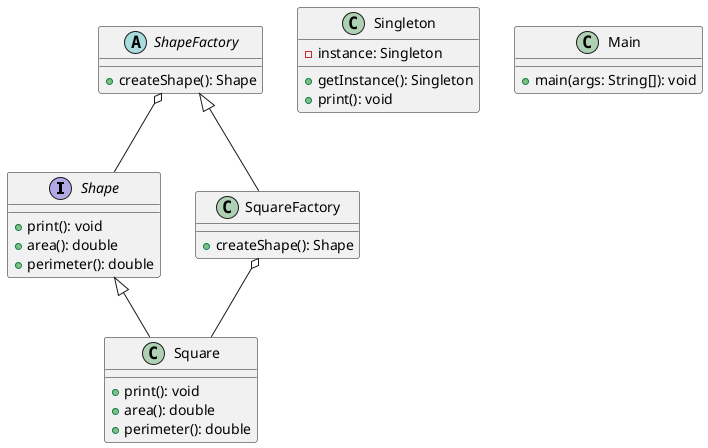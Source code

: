 @startuml
interface Shape {
    + print(): void
    + area(): double
    + perimeter(): double
}
class Square {
    + print(): void
    + area(): double
    + perimeter(): double
}
abstract class ShapeFactory {
    + createShape(): Shape
}
class SquareFactory {
    + createShape(): Shape
}
class Singleton {
    - instance: Singleton
    + getInstance(): Singleton
    + print(): void
}
class Main {
    + main(args: String[]): void
}
Shape <|-- Square
ShapeFactory <|-- SquareFactory
ShapeFactory o-- Shape
SquareFactory o-- Square
@enduml